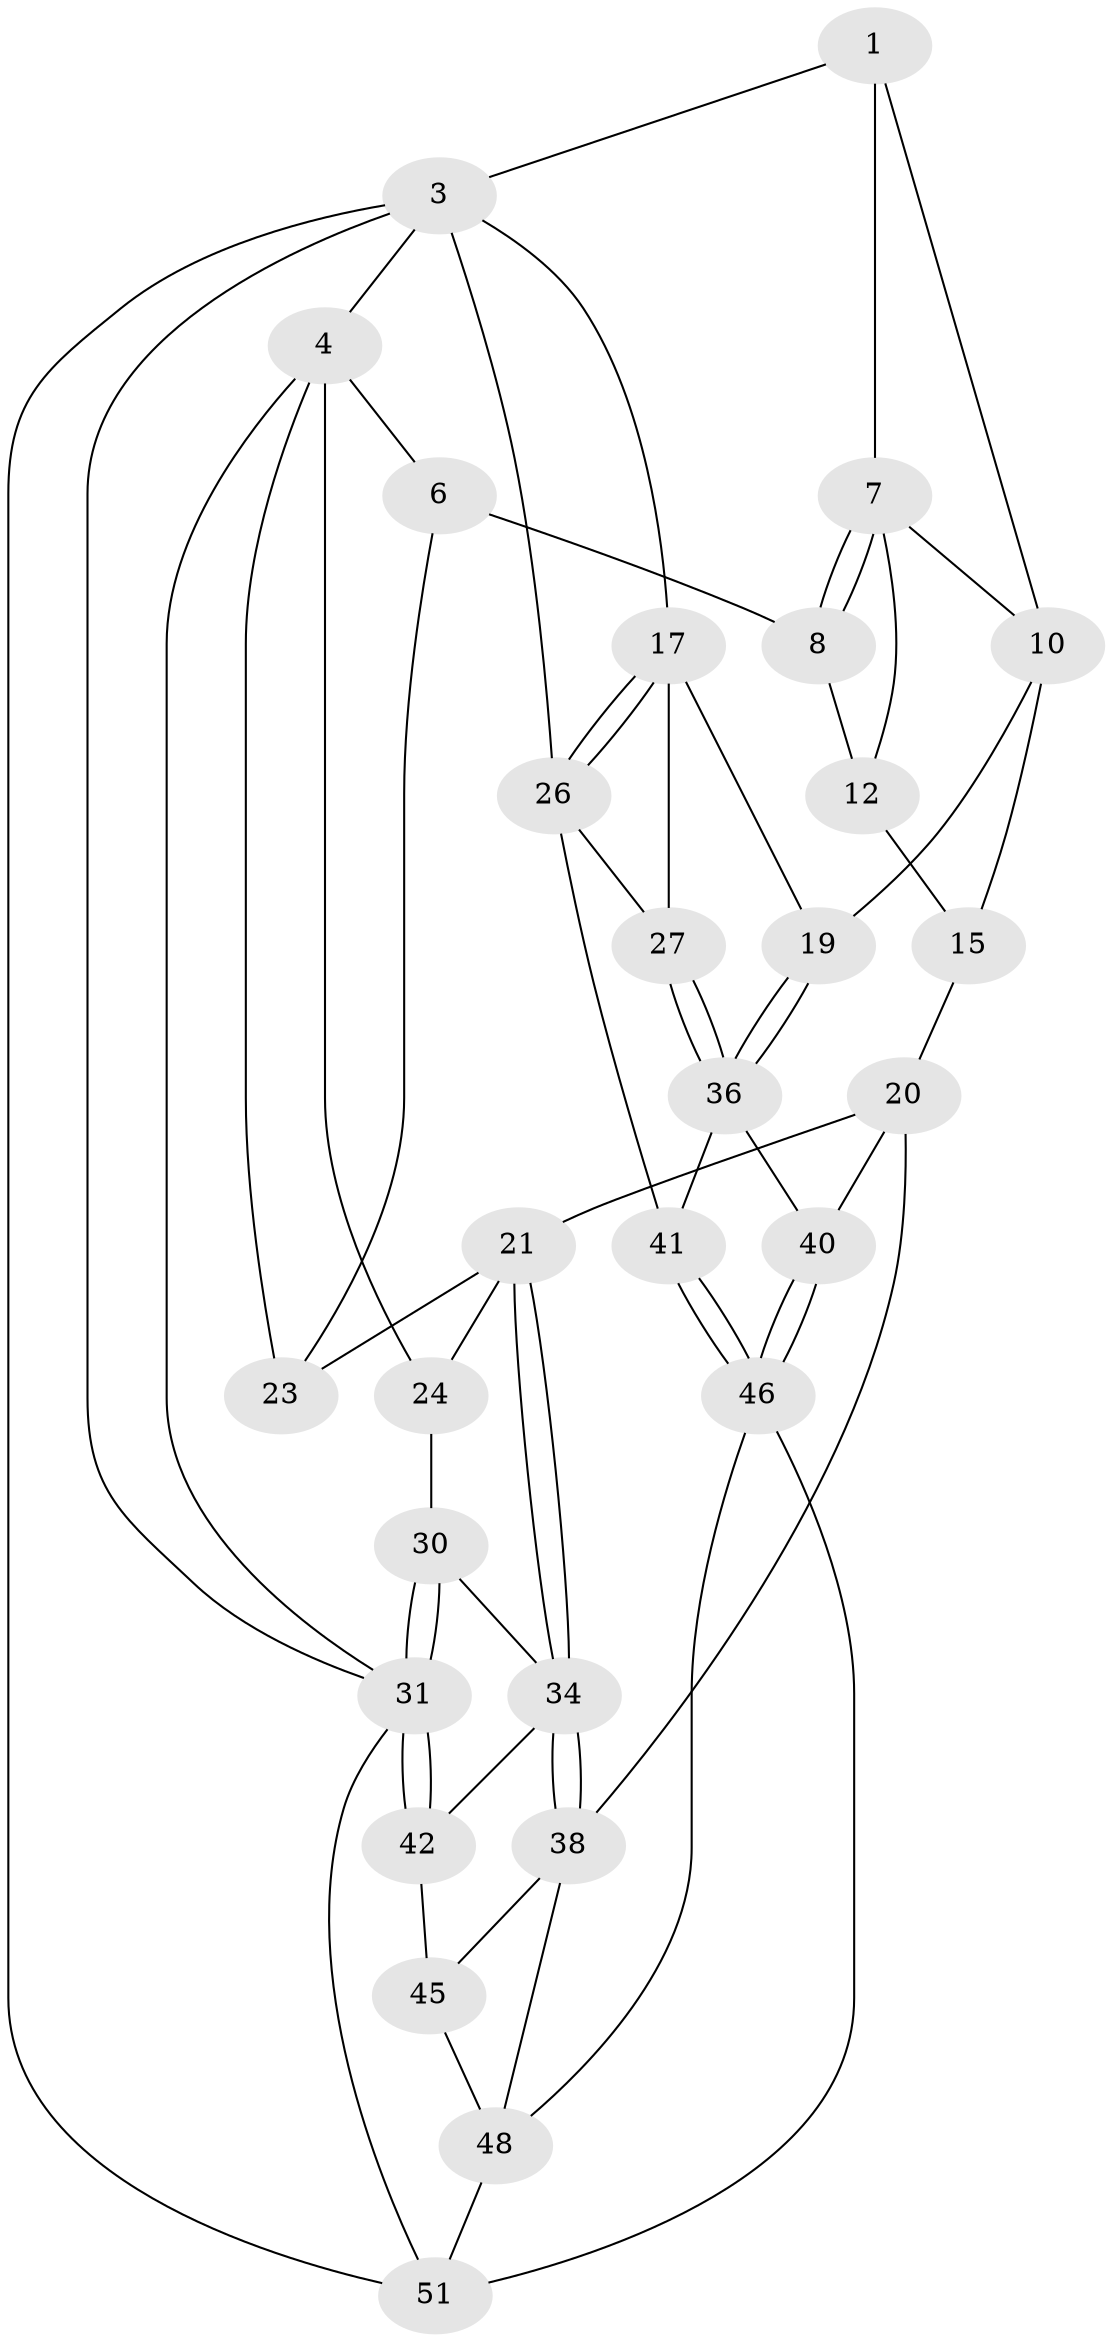 // Generated by graph-tools (version 1.1) at 2025/24/03/03/25 07:24:36]
// undirected, 29 vertices, 63 edges
graph export_dot {
graph [start="1"]
  node [color=gray90,style=filled];
  1 [pos="+0.4425348498406894+0",super="+2"];
  3 [pos="+1+0",super="+28"];
  4 [pos="+0+0",super="+5"];
  6 [pos="+0.07770910675130668+0",super="+9"];
  7 [pos="+0.4276207576071708+0.0274907611034398",super="+11"];
  8 [pos="+0.39292657265934144+0.14775874315239618",super="+13"];
  10 [pos="+0.7318742645454446+0",super="+14"];
  12 [pos="+0.5505980820071429+0.11607102498336588",super="+16"];
  15 [pos="+0.6622669529334645+0.3345086349553161"];
  17 [pos="+1+0",super="+18"];
  19 [pos="+0.7212060468644544+0.3473352617145819"];
  20 [pos="+0.5805528039956849+0.3708269899294119",super="+37"];
  21 [pos="+0.4378513778647286+0.40621187049026825",super="+22"];
  23 [pos="+0.2816368883968033+0.2535223026001415"];
  24 [pos="+0.23249955948007905+0.3361573281494223",super="+25"];
  26 [pos="+1+0.3172100732758744",super="+29"];
  27 [pos="+1+0.3184269878376772"];
  30 [pos="+0+0.4865236967908868",super="+33"];
  31 [pos="+0+0.793997969563077",super="+32"];
  34 [pos="+0.41710159968006466+0.5321110156238515",super="+35"];
  36 [pos="+0.7241816417534421+0.3510300150363504",super="+39"];
  38 [pos="+0.45569497724298175+0.6864331967251355",super="+44"];
  40 [pos="+0.5607078099023765+0.6970262400818635"];
  41 [pos="+0.8834178479801357+0.5879253840954862"];
  42 [pos="+0+0.7593080327142663",super="+43"];
  45 [pos="+0.2651954854174684+0.7312344494964931",super="+50"];
  46 [pos="+0.7172035726749475+0.8418500489850309",super="+47"];
  48 [pos="+0.4424636691028066+0.8847263232993395",super="+49"];
  51 [pos="+0.8223450045822348+1",super="+52"];
  1 -- 7;
  1 -- 10;
  1 -- 3;
  3 -- 4;
  3 -- 17;
  3 -- 51;
  3 -- 26;
  3 -- 31;
  4 -- 31;
  4 -- 24;
  4 -- 6;
  4 -- 23;
  6 -- 8;
  6 -- 23;
  7 -- 8;
  7 -- 8;
  7 -- 10;
  7 -- 12;
  8 -- 12 [weight=2];
  10 -- 19;
  10 -- 15;
  12 -- 15;
  15 -- 20;
  17 -- 26;
  17 -- 26;
  17 -- 19;
  17 -- 27;
  19 -- 36;
  19 -- 36;
  20 -- 21;
  20 -- 40;
  20 -- 38;
  21 -- 34;
  21 -- 34;
  21 -- 24;
  21 -- 23;
  24 -- 30 [weight=2];
  26 -- 27;
  26 -- 41;
  27 -- 36;
  27 -- 36;
  30 -- 31;
  30 -- 31;
  30 -- 34;
  31 -- 42;
  31 -- 42;
  31 -- 51;
  34 -- 38;
  34 -- 38;
  34 -- 42;
  36 -- 40;
  36 -- 41;
  38 -- 48;
  38 -- 45;
  40 -- 46;
  40 -- 46;
  41 -- 46;
  41 -- 46;
  42 -- 45 [weight=2];
  45 -- 48;
  46 -- 48;
  46 -- 51;
  48 -- 51;
}
